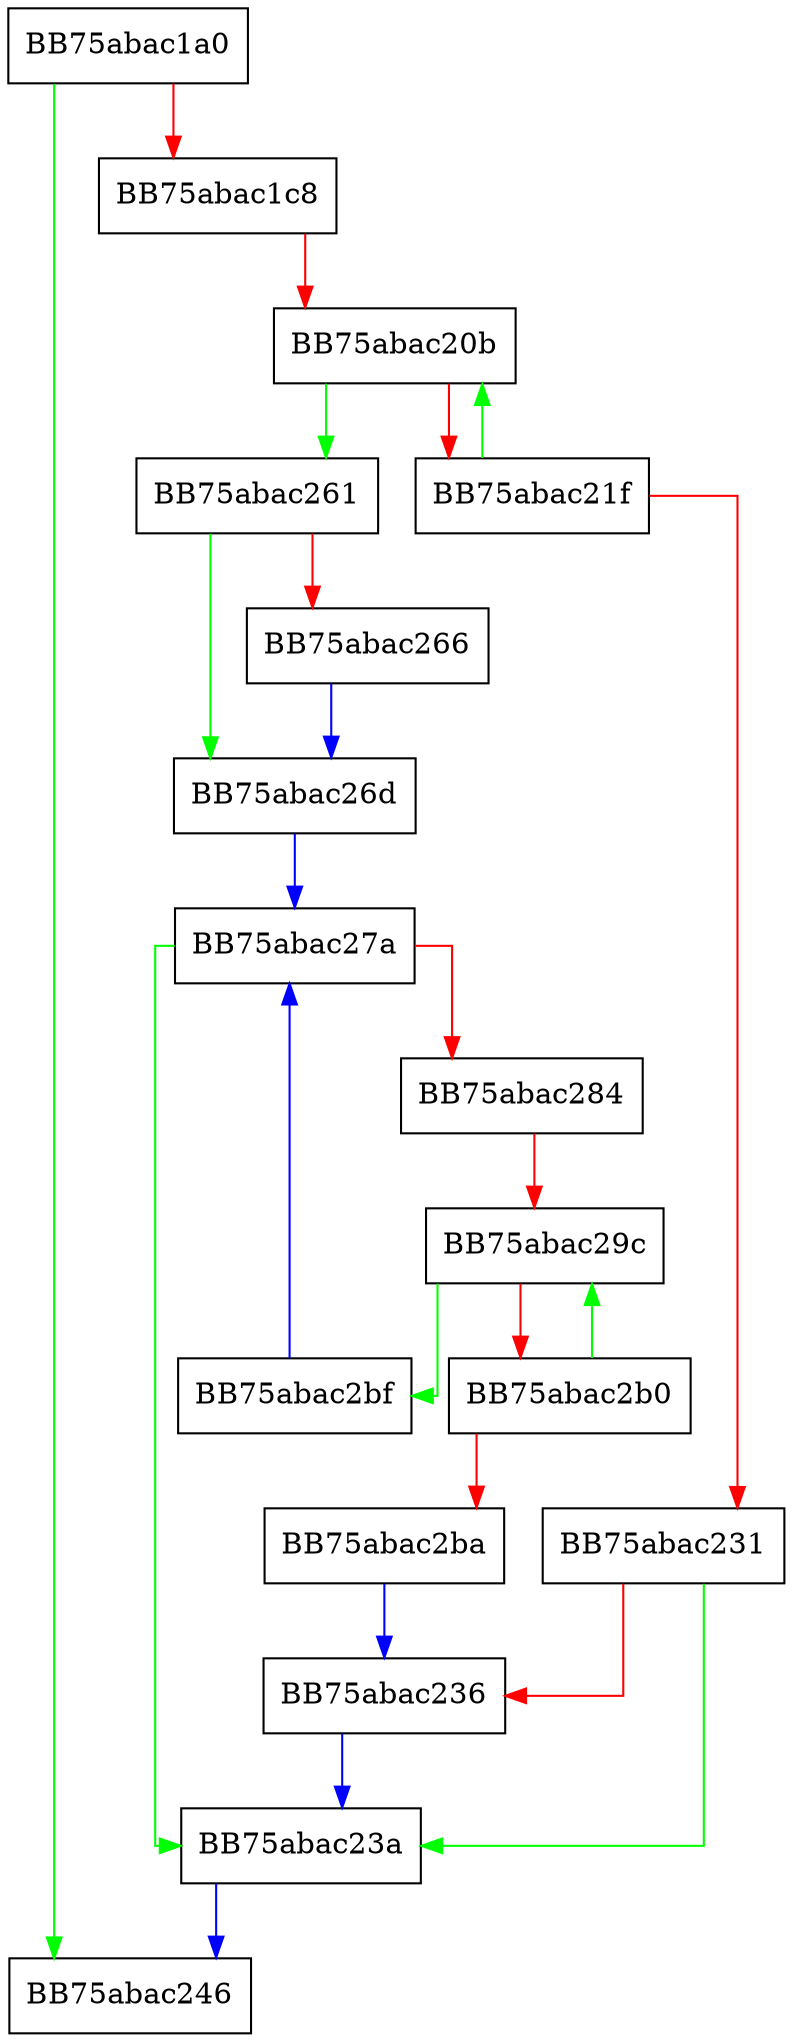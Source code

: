 digraph _Unchecked_erase {
  node [shape="box"];
  graph [splines=ortho];
  BB75abac1a0 -> BB75abac246 [color="green"];
  BB75abac1a0 -> BB75abac1c8 [color="red"];
  BB75abac1c8 -> BB75abac20b [color="red"];
  BB75abac20b -> BB75abac261 [color="green"];
  BB75abac20b -> BB75abac21f [color="red"];
  BB75abac21f -> BB75abac20b [color="green"];
  BB75abac21f -> BB75abac231 [color="red"];
  BB75abac231 -> BB75abac23a [color="green"];
  BB75abac231 -> BB75abac236 [color="red"];
  BB75abac236 -> BB75abac23a [color="blue"];
  BB75abac23a -> BB75abac246 [color="blue"];
  BB75abac261 -> BB75abac26d [color="green"];
  BB75abac261 -> BB75abac266 [color="red"];
  BB75abac266 -> BB75abac26d [color="blue"];
  BB75abac26d -> BB75abac27a [color="blue"];
  BB75abac27a -> BB75abac23a [color="green"];
  BB75abac27a -> BB75abac284 [color="red"];
  BB75abac284 -> BB75abac29c [color="red"];
  BB75abac29c -> BB75abac2bf [color="green"];
  BB75abac29c -> BB75abac2b0 [color="red"];
  BB75abac2b0 -> BB75abac29c [color="green"];
  BB75abac2b0 -> BB75abac2ba [color="red"];
  BB75abac2ba -> BB75abac236 [color="blue"];
  BB75abac2bf -> BB75abac27a [color="blue"];
}